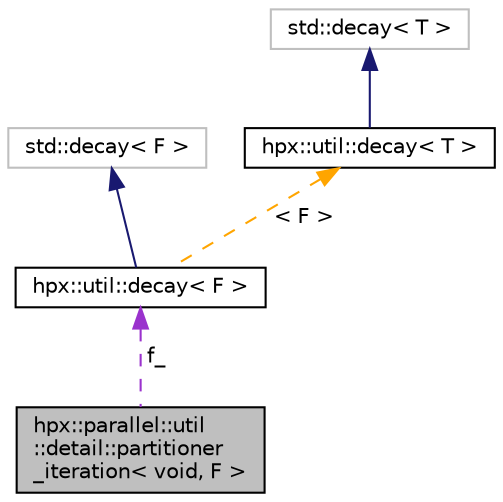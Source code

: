 digraph "hpx::parallel::util::detail::partitioner_iteration&lt; void, F &gt;"
{
  edge [fontname="Helvetica",fontsize="10",labelfontname="Helvetica",labelfontsize="10"];
  node [fontname="Helvetica",fontsize="10",shape=record];
  Node1 [label="hpx::parallel::util\l::detail::partitioner\l_iteration\< void, F \>",height=0.2,width=0.4,color="black", fillcolor="grey75", style="filled", fontcolor="black"];
  Node2 -> Node1 [dir="back",color="darkorchid3",fontsize="10",style="dashed",label=" f_" ,fontname="Helvetica"];
  Node2 [label="hpx::util::decay\< F \>",height=0.2,width=0.4,color="black", fillcolor="white", style="filled",URL="$dd/d8f/structhpx_1_1util_1_1decay.html"];
  Node3 -> Node2 [dir="back",color="midnightblue",fontsize="10",style="solid",fontname="Helvetica"];
  Node3 [label="std::decay\< F \>",height=0.2,width=0.4,color="grey75", fillcolor="white", style="filled"];
  Node4 -> Node2 [dir="back",color="orange",fontsize="10",style="dashed",label=" \< F \>" ,fontname="Helvetica"];
  Node4 [label="hpx::util::decay\< T \>",height=0.2,width=0.4,color="black", fillcolor="white", style="filled",URL="$dd/d8f/structhpx_1_1util_1_1decay.html"];
  Node5 -> Node4 [dir="back",color="midnightblue",fontsize="10",style="solid",fontname="Helvetica"];
  Node5 [label="std::decay\< T \>",height=0.2,width=0.4,color="grey75", fillcolor="white", style="filled"];
}
